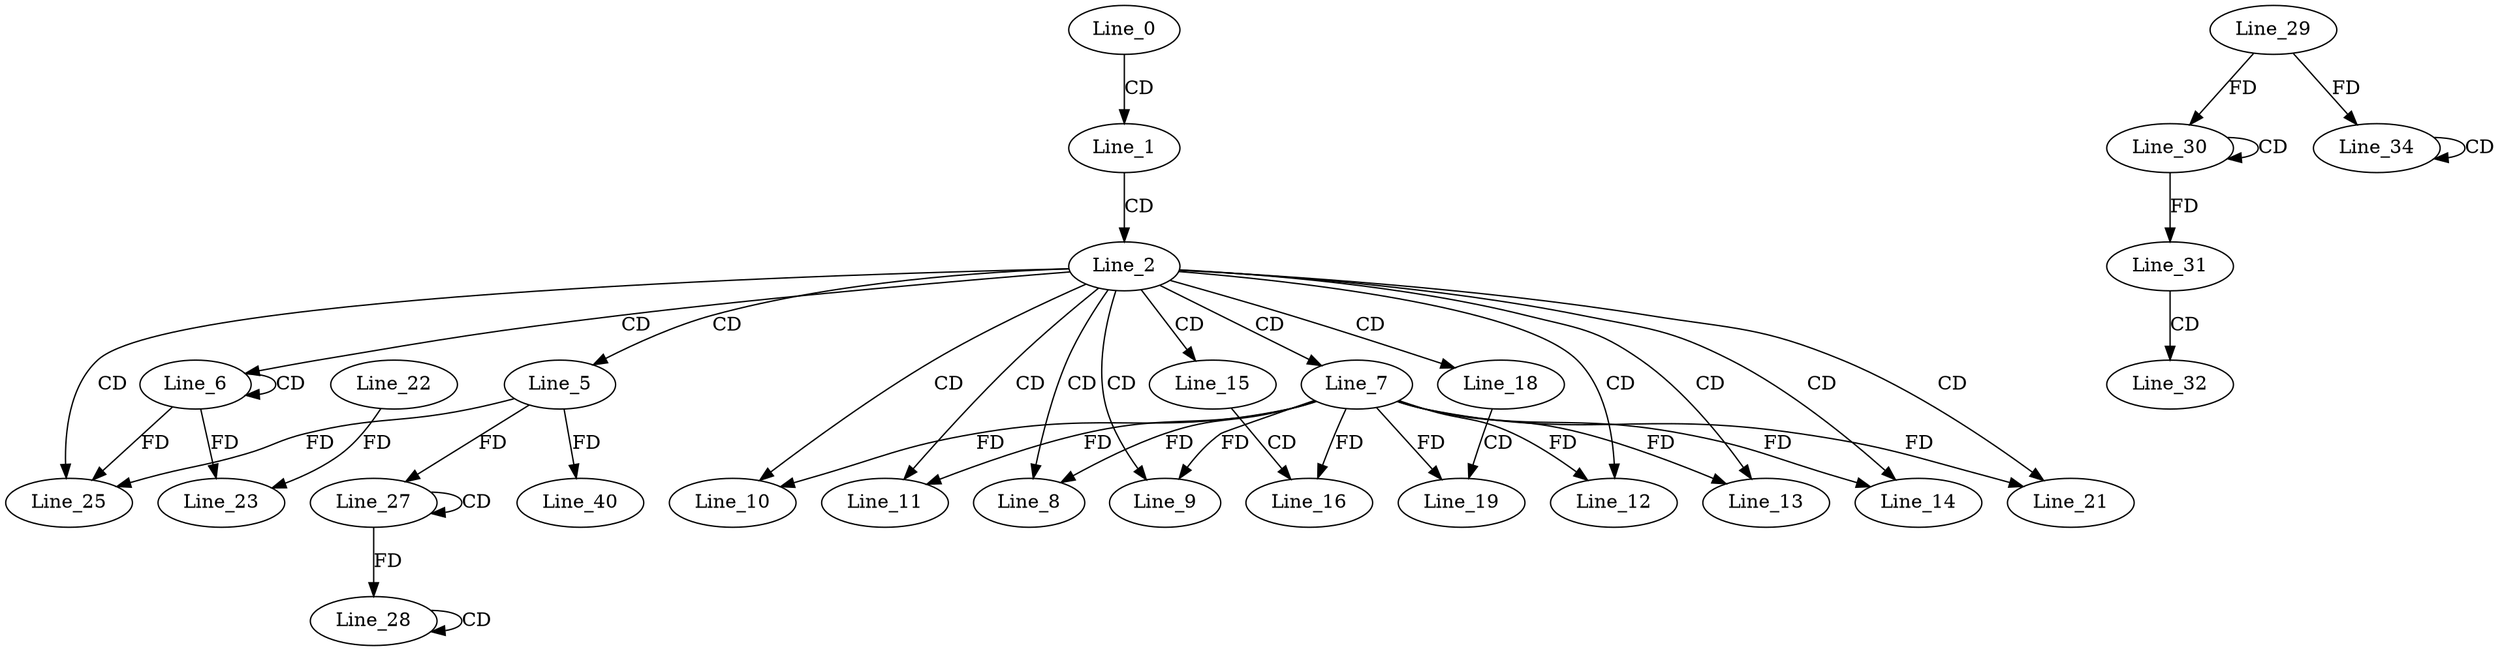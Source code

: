 digraph G {
  Line_0;
  Line_1;
  Line_2;
  Line_5;
  Line_6;
  Line_6;
  Line_7;
  Line_8;
  Line_9;
  Line_10;
  Line_11;
  Line_12;
  Line_13;
  Line_14;
  Line_15;
  Line_16;
  Line_18;
  Line_19;
  Line_21;
  Line_23;
  Line_22;
  Line_23;
  Line_23;
  Line_25;
  Line_25;
  Line_27;
  Line_27;
  Line_28;
  Line_28;
  Line_28;
  Line_30;
  Line_30;
  Line_29;
  Line_31;
  Line_32;
  Line_34;
  Line_34;
  Line_34;
  Line_40;
  Line_0 -> Line_1 [ label="CD" ];
  Line_1 -> Line_2 [ label="CD" ];
  Line_2 -> Line_5 [ label="CD" ];
  Line_2 -> Line_6 [ label="CD" ];
  Line_6 -> Line_6 [ label="CD" ];
  Line_2 -> Line_7 [ label="CD" ];
  Line_2 -> Line_8 [ label="CD" ];
  Line_7 -> Line_8 [ label="FD" ];
  Line_2 -> Line_9 [ label="CD" ];
  Line_7 -> Line_9 [ label="FD" ];
  Line_2 -> Line_10 [ label="CD" ];
  Line_7 -> Line_10 [ label="FD" ];
  Line_2 -> Line_11 [ label="CD" ];
  Line_7 -> Line_11 [ label="FD" ];
  Line_2 -> Line_12 [ label="CD" ];
  Line_7 -> Line_12 [ label="FD" ];
  Line_2 -> Line_13 [ label="CD" ];
  Line_7 -> Line_13 [ label="FD" ];
  Line_2 -> Line_14 [ label="CD" ];
  Line_7 -> Line_14 [ label="FD" ];
  Line_2 -> Line_15 [ label="CD" ];
  Line_15 -> Line_16 [ label="CD" ];
  Line_7 -> Line_16 [ label="FD" ];
  Line_2 -> Line_18 [ label="CD" ];
  Line_18 -> Line_19 [ label="CD" ];
  Line_7 -> Line_19 [ label="FD" ];
  Line_2 -> Line_21 [ label="CD" ];
  Line_7 -> Line_21 [ label="FD" ];
  Line_6 -> Line_23 [ label="FD" ];
  Line_22 -> Line_23 [ label="FD" ];
  Line_2 -> Line_25 [ label="CD" ];
  Line_5 -> Line_25 [ label="FD" ];
  Line_6 -> Line_25 [ label="FD" ];
  Line_27 -> Line_27 [ label="CD" ];
  Line_5 -> Line_27 [ label="FD" ];
  Line_28 -> Line_28 [ label="CD" ];
  Line_27 -> Line_28 [ label="FD" ];
  Line_30 -> Line_30 [ label="CD" ];
  Line_29 -> Line_30 [ label="FD" ];
  Line_30 -> Line_31 [ label="FD" ];
  Line_31 -> Line_32 [ label="CD" ];
  Line_34 -> Line_34 [ label="CD" ];
  Line_29 -> Line_34 [ label="FD" ];
  Line_5 -> Line_40 [ label="FD" ];
}
